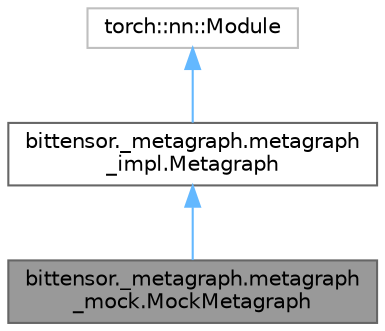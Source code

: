 digraph "bittensor._metagraph.metagraph_mock.MockMetagraph"
{
 // LATEX_PDF_SIZE
  bgcolor="transparent";
  edge [fontname=Helvetica,fontsize=10,labelfontname=Helvetica,labelfontsize=10];
  node [fontname=Helvetica,fontsize=10,shape=box,height=0.2,width=0.4];
  Node1 [label="bittensor._metagraph.metagraph\l_mock.MockMetagraph",height=0.2,width=0.4,color="gray40", fillcolor="grey60", style="filled", fontcolor="black",tooltip=" "];
  Node2 -> Node1 [dir="back",color="steelblue1",style="solid"];
  Node2 [label="bittensor._metagraph.metagraph\l_impl.Metagraph",height=0.2,width=0.4,color="gray40", fillcolor="white", style="filled",URL="$classbittensor_1_1__metagraph_1_1metagraph__impl_1_1_metagraph.html",tooltip=" "];
  Node3 -> Node2 [dir="back",color="steelblue1",style="solid"];
  Node3 [label="torch::nn::Module",height=0.2,width=0.4,color="grey75", fillcolor="white", style="filled",tooltip=" "];
}
